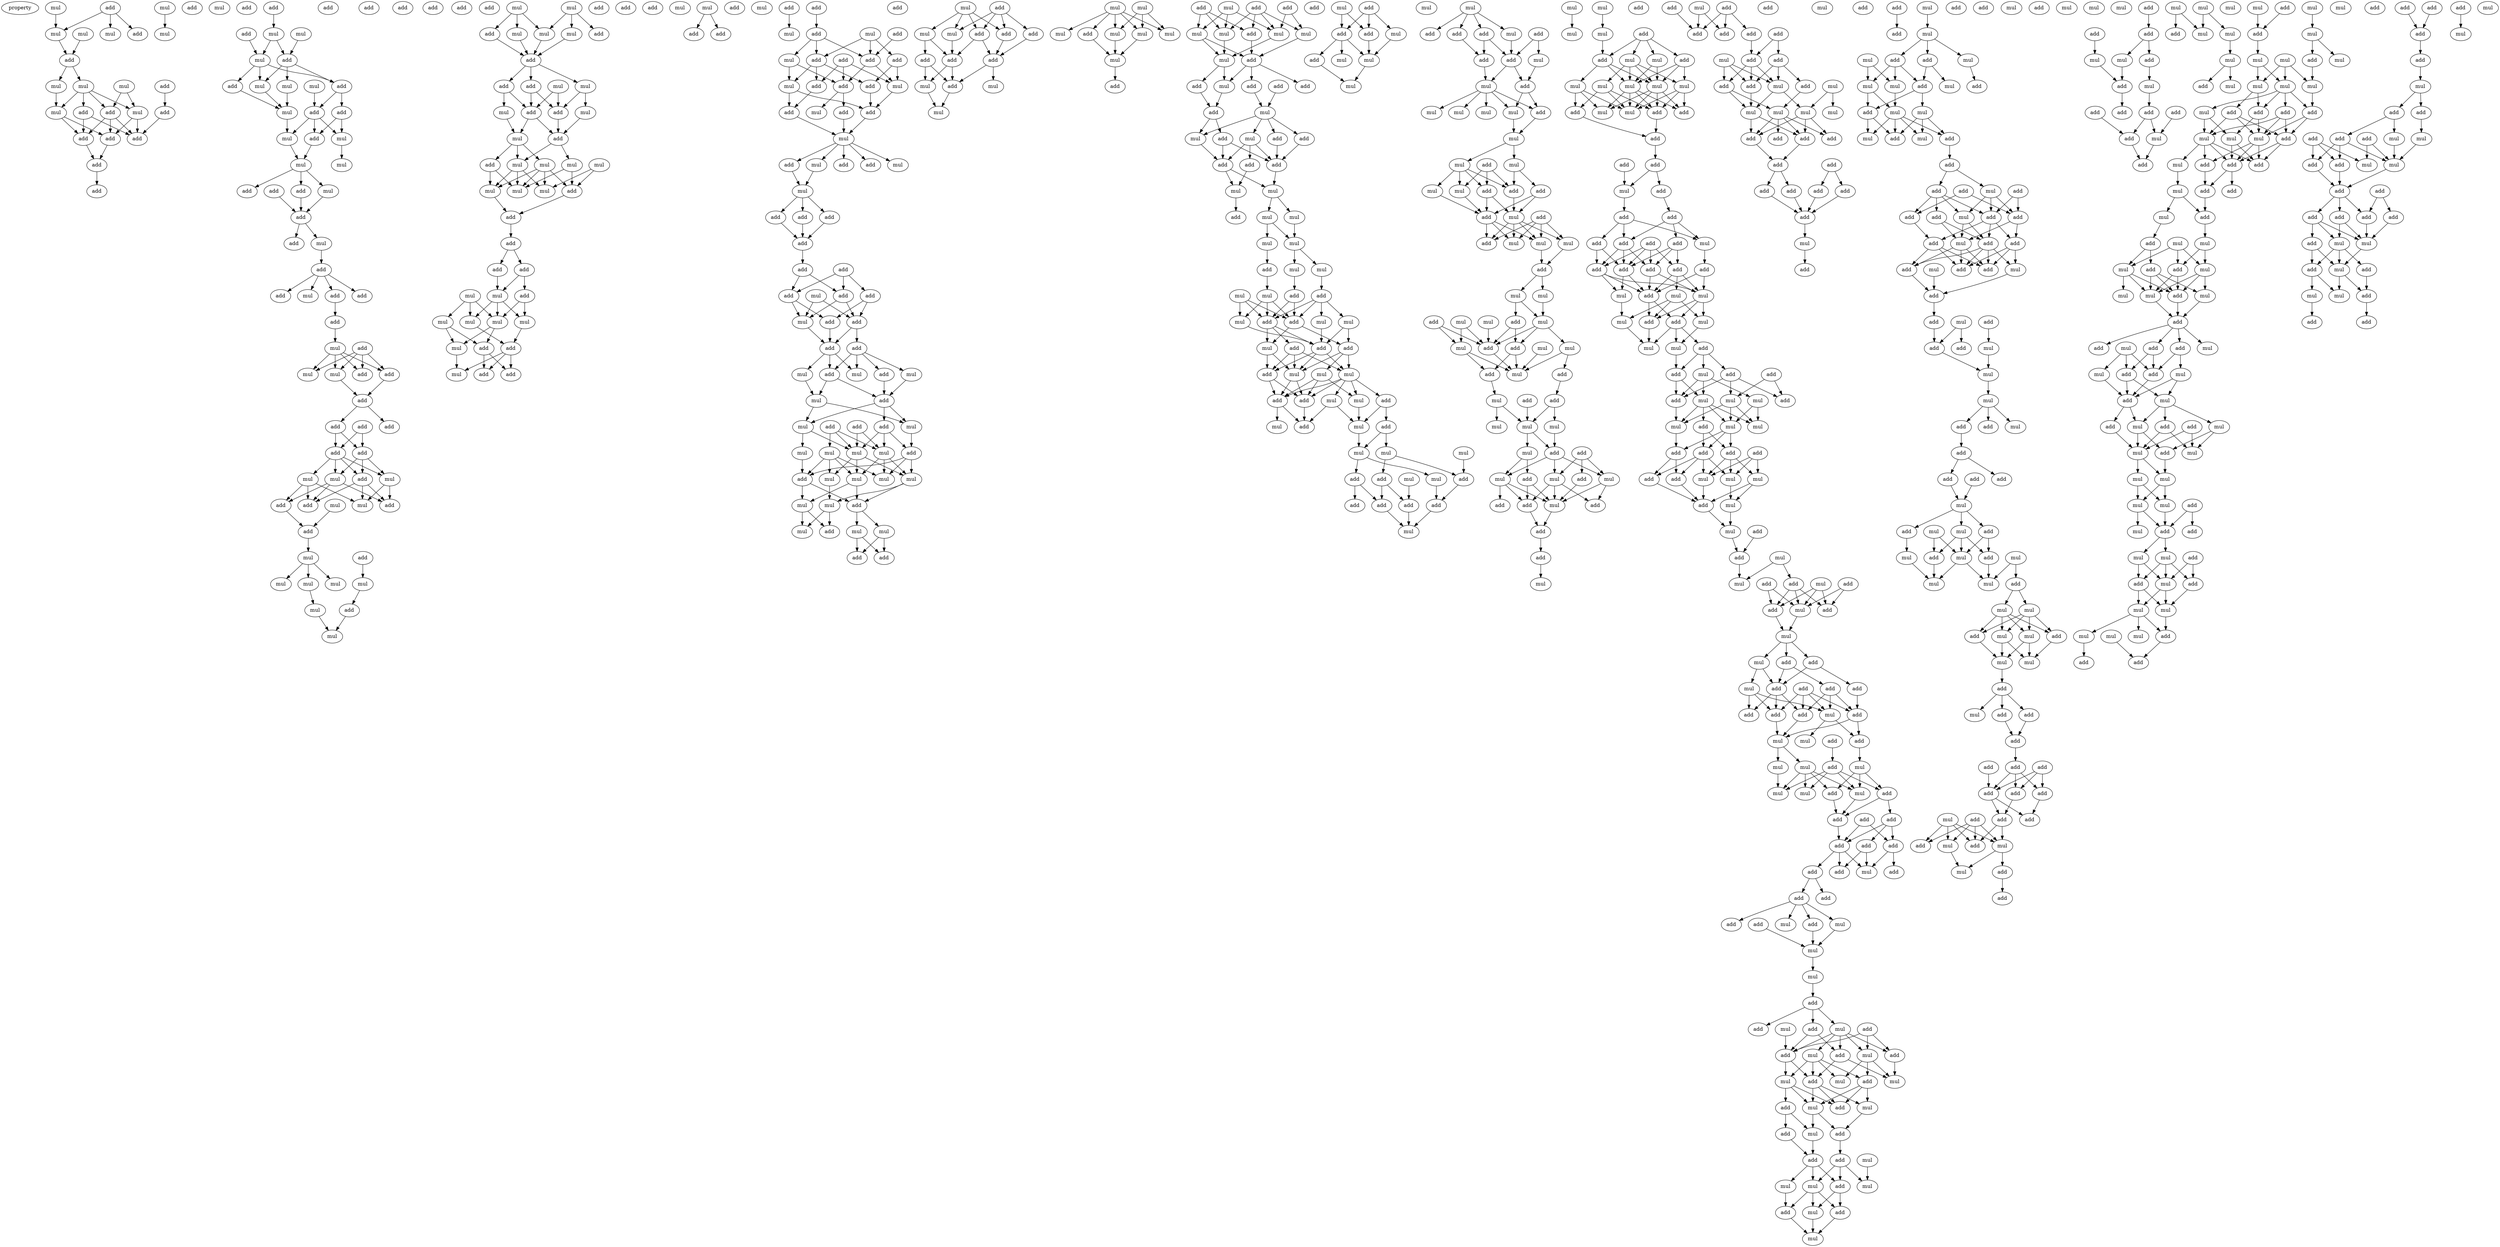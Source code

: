 digraph {
    node [fontcolor=black]
    property [mul=2,lf=1.1]
    0 [ label = mul ];
    1 [ label = add ];
    2 [ label = mul ];
    3 [ label = mul ];
    4 [ label = mul ];
    5 [ label = add ];
    6 [ label = add ];
    7 [ label = add ];
    8 [ label = mul ];
    9 [ label = mul ];
    10 [ label = mul ];
    11 [ label = add ];
    12 [ label = mul ];
    13 [ label = add ];
    14 [ label = add ];
    15 [ label = mul ];
    16 [ label = add ];
    17 [ label = add ];
    18 [ label = add ];
    19 [ label = add ];
    20 [ label = mul ];
    21 [ label = add ];
    22 [ label = add ];
    23 [ label = mul ];
    24 [ label = mul ];
    25 [ label = add ];
    26 [ label = add ];
    27 [ label = mul ];
    28 [ label = add ];
    29 [ label = mul ];
    30 [ label = mul ];
    31 [ label = add ];
    32 [ label = add ];
    33 [ label = mul ];
    34 [ label = mul ];
    35 [ label = add ];
    36 [ label = mul ];
    37 [ label = mul ];
    38 [ label = add ];
    39 [ label = add ];
    40 [ label = mul ];
    41 [ label = mul ];
    42 [ label = add ];
    43 [ label = mul ];
    44 [ label = mul ];
    45 [ label = add ];
    46 [ label = add ];
    47 [ label = add ];
    48 [ label = mul ];
    49 [ label = add ];
    50 [ label = add ];
    51 [ label = add ];
    52 [ label = add ];
    53 [ label = mul ];
    54 [ label = add ];
    55 [ label = add ];
    56 [ label = add ];
    57 [ label = mul ];
    58 [ label = add ];
    59 [ label = add ];
    60 [ label = add ];
    61 [ label = mul ];
    62 [ label = add ];
    63 [ label = add ];
    64 [ label = mul ];
    65 [ label = mul ];
    66 [ label = add ];
    67 [ label = add ];
    68 [ label = add ];
    69 [ label = add ];
    70 [ label = add ];
    71 [ label = add ];
    72 [ label = add ];
    73 [ label = add ];
    74 [ label = add ];
    75 [ label = add ];
    76 [ label = add ];
    77 [ label = mul ];
    78 [ label = mul ];
    79 [ label = mul ];
    80 [ label = add ];
    81 [ label = mul ];
    82 [ label = mul ];
    83 [ label = add ];
    84 [ label = add ];
    85 [ label = add ];
    86 [ label = mul ];
    87 [ label = add ];
    88 [ label = mul ];
    89 [ label = mul ];
    90 [ label = mul ];
    91 [ label = mul ];
    92 [ label = add ];
    93 [ label = mul ];
    94 [ label = mul ];
    95 [ label = mul ];
    96 [ label = mul ];
    97 [ label = add ];
    98 [ label = mul ];
    99 [ label = mul ];
    100 [ label = add ];
    101 [ label = mul ];
    102 [ label = add ];
    103 [ label = add ];
    104 [ label = mul ];
    105 [ label = mul ];
    106 [ label = add ];
    107 [ label = add ];
    108 [ label = mul ];
    109 [ label = mul ];
    110 [ label = add ];
    111 [ label = add ];
    112 [ label = mul ];
    113 [ label = mul ];
    114 [ label = mul ];
    115 [ label = mul ];
    116 [ label = mul ];
    117 [ label = add ];
    118 [ label = mul ];
    119 [ label = add ];
    120 [ label = mul ];
    121 [ label = mul ];
    122 [ label = add ];
    123 [ label = add ];
    124 [ label = add ];
    125 [ label = add ];
    126 [ label = add ];
    127 [ label = add ];
    128 [ label = add ];
    129 [ label = mul ];
    130 [ label = mul ];
    131 [ label = add ];
    132 [ label = mul ];
    133 [ label = add ];
    134 [ label = mul ];
    135 [ label = add ];
    136 [ label = mul ];
    137 [ label = mul ];
    138 [ label = mul ];
    139 [ label = mul ];
    140 [ label = add ];
    141 [ label = mul ];
    142 [ label = add ];
    143 [ label = add ];
    144 [ label = add ];
    145 [ label = add ];
    146 [ label = mul ];
    147 [ label = mul ];
    148 [ label = add ];
    149 [ label = add ];
    150 [ label = mul ];
    151 [ label = add ];
    152 [ label = add ];
    153 [ label = mul ];
    154 [ label = add ];
    155 [ label = add ];
    156 [ label = add ];
    157 [ label = add ];
    158 [ label = mul ];
    159 [ label = add ];
    160 [ label = mul ];
    161 [ label = add ];
    162 [ label = add ];
    163 [ label = mul ];
    164 [ label = mul ];
    165 [ label = add ];
    166 [ label = add ];
    167 [ label = add ];
    168 [ label = mul ];
    169 [ label = add ];
    170 [ label = mul ];
    171 [ label = add ];
    172 [ label = add ];
    173 [ label = mul ];
    174 [ label = mul ];
    175 [ label = add ];
    176 [ label = add ];
    177 [ label = add ];
    178 [ label = add ];
    179 [ label = add ];
    180 [ label = add ];
    181 [ label = add ];
    182 [ label = add ];
    183 [ label = mul ];
    184 [ label = add ];
    185 [ label = add ];
    186 [ label = add ];
    187 [ label = mul ];
    188 [ label = add ];
    189 [ label = add ];
    190 [ label = add ];
    191 [ label = mul ];
    192 [ label = mul ];
    193 [ label = mul ];
    194 [ label = add ];
    195 [ label = mul ];
    196 [ label = add ];
    197 [ label = add ];
    198 [ label = add ];
    199 [ label = add ];
    200 [ label = mul ];
    201 [ label = mul ];
    202 [ label = mul ];
    203 [ label = mul ];
    204 [ label = add ];
    205 [ label = mul ];
    206 [ label = mul ];
    207 [ label = mul ];
    208 [ label = mul ];
    209 [ label = mul ];
    210 [ label = add ];
    211 [ label = mul ];
    212 [ label = add ];
    213 [ label = mul ];
    214 [ label = mul ];
    215 [ label = mul ];
    216 [ label = add ];
    217 [ label = mul ];
    218 [ label = add ];
    219 [ label = mul ];
    220 [ label = add ];
    221 [ label = add ];
    222 [ label = mul ];
    223 [ label = add ];
    224 [ label = mul ];
    225 [ label = add ];
    226 [ label = mul ];
    227 [ label = add ];
    228 [ label = add ];
    229 [ label = add ];
    230 [ label = add ];
    231 [ label = add ];
    232 [ label = mul ];
    233 [ label = mul ];
    234 [ label = add ];
    235 [ label = mul ];
    236 [ label = mul ];
    237 [ label = mul ];
    238 [ label = mul ];
    239 [ label = mul ];
    240 [ label = mul ];
    241 [ label = add ];
    242 [ label = mul ];
    243 [ label = mul ];
    244 [ label = add ];
    245 [ label = add ];
    246 [ label = mul ];
    247 [ label = add ];
    248 [ label = add ];
    249 [ label = mul ];
    250 [ label = add ];
    251 [ label = mul ];
    252 [ label = mul ];
    253 [ label = mul ];
    254 [ label = add ];
    255 [ label = mul ];
    256 [ label = mul ];
    257 [ label = add ];
    258 [ label = add ];
    259 [ label = add ];
    260 [ label = add ];
    261 [ label = add ];
    262 [ label = mul ];
    263 [ label = add ];
    264 [ label = mul ];
    265 [ label = mul ];
    266 [ label = add ];
    267 [ label = add ];
    268 [ label = add ];
    269 [ label = add ];
    270 [ label = add ];
    271 [ label = mul ];
    272 [ label = mul ];
    273 [ label = mul ];
    274 [ label = add ];
    275 [ label = add ];
    276 [ label = mul ];
    277 [ label = mul ];
    278 [ label = mul ];
    279 [ label = mul ];
    280 [ label = mul ];
    281 [ label = add ];
    282 [ label = add ];
    283 [ label = mul ];
    284 [ label = add ];
    285 [ label = mul ];
    286 [ label = add ];
    287 [ label = mul ];
    288 [ label = mul ];
    289 [ label = add ];
    290 [ label = mul ];
    291 [ label = add ];
    292 [ label = add ];
    293 [ label = mul ];
    294 [ label = add ];
    295 [ label = mul ];
    296 [ label = mul ];
    297 [ label = add ];
    298 [ label = mul ];
    299 [ label = mul ];
    300 [ label = add ];
    301 [ label = add ];
    302 [ label = add ];
    303 [ label = mul ];
    304 [ label = add ];
    305 [ label = mul ];
    306 [ label = mul ];
    307 [ label = add ];
    308 [ label = mul ];
    309 [ label = mul ];
    310 [ label = mul ];
    311 [ label = add ];
    312 [ label = mul ];
    313 [ label = add ];
    314 [ label = mul ];
    315 [ label = add ];
    316 [ label = add ];
    317 [ label = add ];
    318 [ label = add ];
    319 [ label = add ];
    320 [ label = mul ];
    321 [ label = add ];
    322 [ label = mul ];
    323 [ label = mul ];
    324 [ label = add ];
    325 [ label = add ];
    326 [ label = add ];
    327 [ label = mul ];
    328 [ label = mul ];
    329 [ label = mul ];
    330 [ label = mul ];
    331 [ label = mul ];
    332 [ label = add ];
    333 [ label = mul ];
    334 [ label = add ];
    335 [ label = add ];
    336 [ label = add ];
    337 [ label = add ];
    338 [ label = add ];
    339 [ label = mul ];
    340 [ label = add ];
    341 [ label = mul ];
    342 [ label = mul ];
    343 [ label = add ];
    344 [ label = mul ];
    345 [ label = mul ];
    346 [ label = mul ];
    347 [ label = mul ];
    348 [ label = mul ];
    349 [ label = add ];
    350 [ label = mul ];
    351 [ label = add ];
    352 [ label = add ];
    353 [ label = mul ];
    354 [ label = add ];
    355 [ label = mul ];
    356 [ label = mul ];
    357 [ label = add ];
    358 [ label = add ];
    359 [ label = add ];
    360 [ label = mul ];
    361 [ label = mul ];
    362 [ label = mul ];
    363 [ label = mul ];
    364 [ label = add ];
    365 [ label = mul ];
    366 [ label = mul ];
    367 [ label = mul ];
    368 [ label = add ];
    369 [ label = mul ];
    370 [ label = add ];
    371 [ label = mul ];
    372 [ label = mul ];
    373 [ label = add ];
    374 [ label = mul ];
    375 [ label = add ];
    376 [ label = mul ];
    377 [ label = mul ];
    378 [ label = add ];
    379 [ label = add ];
    380 [ label = mul ];
    381 [ label = add ];
    382 [ label = add ];
    383 [ label = mul ];
    384 [ label = mul ];
    385 [ label = mul ];
    386 [ label = mul ];
    387 [ label = add ];
    388 [ label = mul ];
    389 [ label = add ];
    390 [ label = mul ];
    391 [ label = mul ];
    392 [ label = add ];
    393 [ label = add ];
    394 [ label = mul ];
    395 [ label = add ];
    396 [ label = add ];
    397 [ label = mul ];
    398 [ label = add ];
    399 [ label = add ];
    400 [ label = add ];
    401 [ label = mul ];
    402 [ label = mul ];
    403 [ label = mul ];
    404 [ label = add ];
    405 [ label = add ];
    406 [ label = add ];
    407 [ label = mul ];
    408 [ label = mul ];
    409 [ label = mul ];
    410 [ label = mul ];
    411 [ label = mul ];
    412 [ label = mul ];
    413 [ label = mul ];
    414 [ label = mul ];
    415 [ label = add ];
    416 [ label = mul ];
    417 [ label = add ];
    418 [ label = add ];
    419 [ label = add ];
    420 [ label = add ];
    421 [ label = add ];
    422 [ label = mul ];
    423 [ label = add ];
    424 [ label = add ];
    425 [ label = add ];
    426 [ label = add ];
    427 [ label = add ];
    428 [ label = mul ];
    429 [ label = add ];
    430 [ label = add ];
    431 [ label = add ];
    432 [ label = add ];
    433 [ label = add ];
    434 [ label = add ];
    435 [ label = add ];
    436 [ label = add ];
    437 [ label = mul ];
    438 [ label = mul ];
    439 [ label = mul ];
    440 [ label = add ];
    441 [ label = mul ];
    442 [ label = add ];
    443 [ label = mul ];
    444 [ label = add ];
    445 [ label = mul ];
    446 [ label = mul ];
    447 [ label = add ];
    448 [ label = add ];
    449 [ label = mul ];
    450 [ label = add ];
    451 [ label = mul ];
    452 [ label = add ];
    453 [ label = mul ];
    454 [ label = add ];
    455 [ label = mul ];
    456 [ label = add ];
    457 [ label = mul ];
    458 [ label = mul ];
    459 [ label = mul ];
    460 [ label = add ];
    461 [ label = add ];
    462 [ label = add ];
    463 [ label = add ];
    464 [ label = mul ];
    465 [ label = mul ];
    466 [ label = mul ];
    467 [ label = add ];
    468 [ label = add ];
    469 [ label = add ];
    470 [ label = mul ];
    471 [ label = mul ];
    472 [ label = add ];
    473 [ label = mul ];
    474 [ label = add ];
    475 [ label = add ];
    476 [ label = add ];
    477 [ label = mul ];
    478 [ label = mul ];
    479 [ label = add ];
    480 [ label = add ];
    481 [ label = mul ];
    482 [ label = add ];
    483 [ label = mul ];
    484 [ label = add ];
    485 [ label = mul ];
    486 [ label = add ];
    487 [ label = mul ];
    488 [ label = add ];
    489 [ label = add ];
    490 [ label = add ];
    491 [ label = add ];
    492 [ label = add ];
    493 [ label = mul ];
    494 [ label = add ];
    495 [ label = add ];
    496 [ label = add ];
    497 [ label = add ];
    498 [ label = add ];
    499 [ label = mul ];
    500 [ label = mul ];
    501 [ label = mul ];
    502 [ label = mul ];
    503 [ label = add ];
    504 [ label = mul ];
    505 [ label = mul ];
    506 [ label = mul ];
    507 [ label = mul ];
    508 [ label = add ];
    509 [ label = add ];
    510 [ label = add ];
    511 [ label = add ];
    512 [ label = add ];
    513 [ label = add ];
    514 [ label = add ];
    515 [ label = add ];
    516 [ label = add ];
    517 [ label = add ];
    518 [ label = add ];
    519 [ label = mul ];
    520 [ label = add ];
    521 [ label = add ];
    522 [ label = add ];
    523 [ label = mul ];
    524 [ label = add ];
    525 [ label = add ];
    526 [ label = add ];
    527 [ label = mul ];
    528 [ label = mul ];
    529 [ label = mul ];
    530 [ label = add ];
    531 [ label = add ];
    532 [ label = mul ];
    533 [ label = add ];
    534 [ label = add ];
    535 [ label = mul ];
    536 [ label = mul ];
    537 [ label = add ];
    538 [ label = add ];
    539 [ label = mul ];
    540 [ label = add ];
    541 [ label = mul ];
    542 [ label = mul ];
    543 [ label = mul ];
    544 [ label = add ];
    545 [ label = add ];
    546 [ label = add ];
    547 [ label = mul ];
    548 [ label = add ];
    549 [ label = mul ];
    550 [ label = add ];
    551 [ label = add ];
    552 [ label = mul ];
    553 [ label = add ];
    554 [ label = add ];
    555 [ label = mul ];
    556 [ label = mul ];
    557 [ label = mul ];
    558 [ label = mul ];
    559 [ label = add ];
    560 [ label = add ];
    561 [ label = mul ];
    562 [ label = add ];
    563 [ label = mul ];
    564 [ label = add ];
    565 [ label = add ];
    566 [ label = mul ];
    567 [ label = add ];
    568 [ label = add ];
    569 [ label = add ];
    570 [ label = add ];
    571 [ label = add ];
    572 [ label = mul ];
    573 [ label = add ];
    574 [ label = add ];
    575 [ label = mul ];
    576 [ label = add ];
    577 [ label = add ];
    578 [ label = mul ];
    579 [ label = mul ];
    580 [ label = mul ];
    581 [ label = mul ];
    582 [ label = mul ];
    583 [ label = add ];
    584 [ label = add ];
    585 [ label = add ];
    586 [ label = add ];
    587 [ label = add ];
    588 [ label = add ];
    589 [ label = add ];
    590 [ label = add ];
    591 [ label = add ];
    592 [ label = add ];
    593 [ label = add ];
    594 [ label = add ];
    595 [ label = mul ];
    596 [ label = add ];
    597 [ label = mul ];
    598 [ label = add ];
    599 [ label = add ];
    600 [ label = add ];
    601 [ label = mul ];
    602 [ label = mul ];
    603 [ label = mul ];
    604 [ label = mul ];
    605 [ label = add ];
    606 [ label = add ];
    607 [ label = mul ];
    608 [ label = mul ];
    609 [ label = add ];
    610 [ label = mul ];
    611 [ label = add ];
    612 [ label = add ];
    613 [ label = mul ];
    614 [ label = mul ];
    615 [ label = mul ];
    616 [ label = add ];
    617 [ label = add ];
    618 [ label = add ];
    619 [ label = mul ];
    620 [ label = add ];
    621 [ label = mul ];
    622 [ label = add ];
    623 [ label = add ];
    624 [ label = add ];
    625 [ label = add ];
    626 [ label = add ];
    627 [ label = add ];
    628 [ label = add ];
    629 [ label = add ];
    630 [ label = mul ];
    631 [ label = add ];
    632 [ label = mul ];
    633 [ label = add ];
    634 [ label = add ];
    635 [ label = add ];
    636 [ label = add ];
    637 [ label = mul ];
    638 [ label = mul ];
    639 [ label = add ];
    640 [ label = add ];
    641 [ label = add ];
    642 [ label = mul ];
    643 [ label = add ];
    644 [ label = mul ];
    645 [ label = add ];
    646 [ label = add ];
    647 [ label = mul ];
    648 [ label = mul ];
    649 [ label = mul ];
    650 [ label = add ];
    651 [ label = add ];
    652 [ label = add ];
    653 [ label = mul ];
    654 [ label = add ];
    655 [ label = add ];
    656 [ label = add ];
    657 [ label = mul ];
    658 [ label = add ];
    659 [ label = mul ];
    660 [ label = add ];
    661 [ label = add ];
    662 [ label = mul ];
    663 [ label = mul ];
    664 [ label = add ];
    665 [ label = mul ];
    666 [ label = mul ];
    667 [ label = add ];
    668 [ label = mul ];
    669 [ label = mul ];
    670 [ label = add ];
    671 [ label = mul ];
    672 [ label = mul ];
    673 [ label = mul ];
    674 [ label = mul ];
    675 [ label = add ];
    676 [ label = add ];
    677 [ label = mul ];
    678 [ label = mul ];
    679 [ label = mul ];
    680 [ label = add ];
    681 [ label = mul ];
    682 [ label = add ];
    683 [ label = mul ];
    684 [ label = add ];
    685 [ label = add ];
    686 [ label = add ];
    687 [ label = add ];
    688 [ label = add ];
    689 [ label = add ];
    690 [ label = add ];
    691 [ label = add ];
    692 [ label = add ];
    693 [ label = mul ];
    694 [ label = add ];
    695 [ label = add ];
    696 [ label = add ];
    697 [ label = mul ];
    698 [ label = mul ];
    699 [ label = add ];
    700 [ label = mul ];
    701 [ label = mul ];
    702 [ label = add ];
    703 [ label = add ];
    704 [ label = add ];
    705 [ label = add ];
    706 [ label = add ];
    707 [ label = add ];
    708 [ label = mul ];
    709 [ label = mul ];
    710 [ label = add ];
    711 [ label = mul ];
    712 [ label = add ];
    713 [ label = add ];
    714 [ label = add ];
    715 [ label = add ];
    716 [ label = add ];
    717 [ label = mul ];
    718 [ label = add ];
    719 [ label = mul ];
    720 [ label = mul ];
    721 [ label = mul ];
    722 [ label = mul ];
    723 [ label = mul ];
    724 [ label = add ];
    725 [ label = mul ];
    726 [ label = add ];
    727 [ label = add ];
    728 [ label = mul ];
    729 [ label = mul ];
    730 [ label = mul ];
    731 [ label = mul ];
    732 [ label = add ];
    733 [ label = mul ];
    734 [ label = add ];
    735 [ label = mul ];
    736 [ label = mul ];
    737 [ label = mul ];
    738 [ label = mul ];
    739 [ label = mul ];
    740 [ label = mul ];
    741 [ label = add ];
    742 [ label = mul ];
    743 [ label = add ];
    744 [ label = add ];
    745 [ label = add ];
    746 [ label = mul ];
    747 [ label = mul ];
    748 [ label = add ];
    749 [ label = mul ];
    750 [ label = mul ];
    751 [ label = add ];
    752 [ label = add ];
    753 [ label = add ];
    754 [ label = mul ];
    755 [ label = add ];
    756 [ label = add ];
    757 [ label = mul ];
    758 [ label = add ];
    759 [ label = mul ];
    760 [ label = mul ];
    761 [ label = add ];
    762 [ label = add ];
    763 [ label = mul ];
    764 [ label = add ];
    765 [ label = mul ];
    766 [ label = mul ];
    767 [ label = mul ];
    768 [ label = add ];
    769 [ label = mul ];
    770 [ label = add ];
    771 [ label = mul ];
    772 [ label = mul ];
    773 [ label = add ];
    774 [ label = add ];
    775 [ label = add ];
    776 [ label = add ];
    777 [ label = mul ];
    778 [ label = add ];
    779 [ label = mul ];
    780 [ label = add ];
    781 [ label = add ];
    782 [ label = mul ];
    783 [ label = mul ];
    784 [ label = add ];
    785 [ label = add ];
    786 [ label = add ];
    787 [ label = mul ];
    788 [ label = mul ];
    789 [ label = add ];
    790 [ label = mul ];
    791 [ label = mul ];
    792 [ label = mul ];
    793 [ label = mul ];
    794 [ label = add ];
    795 [ label = mul ];
    796 [ label = mul ];
    797 [ label = add ];
    798 [ label = add ];
    799 [ label = add ];
    800 [ label = mul ];
    801 [ label = mul ];
    802 [ label = add ];
    803 [ label = add ];
    804 [ label = mul ];
    805 [ label = mul ];
    806 [ label = mul ];
    807 [ label = mul ];
    808 [ label = mul ];
    809 [ label = add ];
    810 [ label = mul ];
    811 [ label = add ];
    812 [ label = add ];
    813 [ label = add ];
    814 [ label = add ];
    815 [ label = add ];
    816 [ label = add ];
    817 [ label = mul ];
    818 [ label = add ];
    819 [ label = add ];
    820 [ label = add ];
    821 [ label = mul ];
    822 [ label = mul ];
    823 [ label = add ];
    824 [ label = add ];
    825 [ label = add ];
    826 [ label = add ];
    827 [ label = mul ];
    828 [ label = mul ];
    829 [ label = add ];
    830 [ label = add ];
    831 [ label = add ];
    832 [ label = add ];
    833 [ label = add ];
    834 [ label = add ];
    835 [ label = mul ];
    836 [ label = mul ];
    837 [ label = add ];
    838 [ label = add ];
    839 [ label = add ];
    840 [ label = mul ];
    841 [ label = mul ];
    842 [ label = mul ];
    843 [ label = add ];
    844 [ label = add ];
    845 [ label = add ];
    846 [ label = add ];
    847 [ label = mul ];
    848 [ label = mul ];
    0 -> 2 [ name = 0 ];
    1 -> 2 [ name = 1 ];
    1 -> 3 [ name = 2 ];
    1 -> 5 [ name = 3 ];
    2 -> 6 [ name = 4 ];
    4 -> 6 [ name = 5 ];
    6 -> 8 [ name = 6 ];
    6 -> 9 [ name = 7 ];
    7 -> 11 [ name = 8 ];
    8 -> 15 [ name = 9 ];
    9 -> 12 [ name = 10 ];
    9 -> 13 [ name = 11 ];
    9 -> 14 [ name = 12 ];
    9 -> 15 [ name = 13 ];
    10 -> 12 [ name = 14 ];
    10 -> 13 [ name = 15 ];
    11 -> 17 [ name = 16 ];
    12 -> 17 [ name = 17 ];
    12 -> 18 [ name = 18 ];
    13 -> 16 [ name = 19 ];
    13 -> 17 [ name = 20 ];
    13 -> 18 [ name = 21 ];
    14 -> 16 [ name = 22 ];
    14 -> 17 [ name = 23 ];
    15 -> 16 [ name = 24 ];
    15 -> 18 [ name = 25 ];
    16 -> 19 [ name = 26 ];
    18 -> 19 [ name = 27 ];
    19 -> 21 [ name = 28 ];
    20 -> 23 [ name = 29 ];
    26 -> 29 [ name = 30 ];
    27 -> 31 [ name = 31 ];
    28 -> 30 [ name = 32 ];
    29 -> 30 [ name = 33 ];
    29 -> 31 [ name = 34 ];
    30 -> 32 [ name = 35 ];
    30 -> 33 [ name = 36 ];
    30 -> 35 [ name = 37 ];
    31 -> 33 [ name = 38 ];
    31 -> 34 [ name = 39 ];
    31 -> 35 [ name = 40 ];
    32 -> 37 [ name = 41 ];
    33 -> 37 [ name = 42 ];
    34 -> 37 [ name = 43 ];
    35 -> 38 [ name = 44 ];
    35 -> 39 [ name = 45 ];
    36 -> 38 [ name = 46 ];
    37 -> 41 [ name = 47 ];
    38 -> 40 [ name = 48 ];
    38 -> 41 [ name = 49 ];
    38 -> 42 [ name = 50 ];
    39 -> 40 [ name = 51 ];
    39 -> 42 [ name = 52 ];
    40 -> 43 [ name = 53 ];
    41 -> 44 [ name = 54 ];
    42 -> 44 [ name = 55 ];
    44 -> 45 [ name = 56 ];
    44 -> 47 [ name = 57 ];
    44 -> 48 [ name = 58 ];
    46 -> 50 [ name = 59 ];
    47 -> 50 [ name = 60 ];
    48 -> 50 [ name = 61 ];
    50 -> 51 [ name = 62 ];
    50 -> 53 [ name = 63 ];
    53 -> 54 [ name = 64 ];
    54 -> 56 [ name = 65 ];
    54 -> 57 [ name = 66 ];
    54 -> 58 [ name = 67 ];
    54 -> 59 [ name = 68 ];
    58 -> 60 [ name = 69 ];
    60 -> 61 [ name = 70 ];
    61 -> 64 [ name = 71 ];
    61 -> 65 [ name = 72 ];
    61 -> 66 [ name = 73 ];
    61 -> 67 [ name = 74 ];
    63 -> 64 [ name = 75 ];
    63 -> 65 [ name = 76 ];
    63 -> 66 [ name = 77 ];
    63 -> 67 [ name = 78 ];
    65 -> 68 [ name = 79 ];
    67 -> 68 [ name = 80 ];
    68 -> 69 [ name = 81 ];
    68 -> 71 [ name = 82 ];
    69 -> 74 [ name = 83 ];
    69 -> 75 [ name = 84 ];
    70 -> 74 [ name = 85 ];
    70 -> 75 [ name = 86 ];
    74 -> 76 [ name = 87 ];
    74 -> 77 [ name = 88 ];
    74 -> 78 [ name = 89 ];
    74 -> 79 [ name = 90 ];
    75 -> 76 [ name = 91 ];
    75 -> 78 [ name = 92 ];
    75 -> 79 [ name = 93 ];
    76 -> 82 [ name = 94 ];
    76 -> 83 [ name = 95 ];
    76 -> 84 [ name = 96 ];
    77 -> 80 [ name = 97 ];
    77 -> 82 [ name = 98 ];
    77 -> 83 [ name = 99 ];
    78 -> 80 [ name = 100 ];
    78 -> 83 [ name = 101 ];
    78 -> 84 [ name = 102 ];
    79 -> 82 [ name = 103 ];
    79 -> 84 [ name = 104 ];
    80 -> 85 [ name = 105 ];
    81 -> 85 [ name = 106 ];
    85 -> 86 [ name = 107 ];
    86 -> 88 [ name = 108 ];
    86 -> 90 [ name = 109 ];
    86 -> 91 [ name = 110 ];
    87 -> 89 [ name = 111 ];
    89 -> 92 [ name = 112 ];
    90 -> 93 [ name = 113 ];
    92 -> 94 [ name = 114 ];
    93 -> 94 [ name = 115 ];
    95 -> 98 [ name = 116 ];
    95 -> 99 [ name = 117 ];
    95 -> 100 [ name = 118 ];
    96 -> 97 [ name = 119 ];
    96 -> 99 [ name = 120 ];
    96 -> 101 [ name = 121 ];
    97 -> 102 [ name = 122 ];
    98 -> 102 [ name = 123 ];
    99 -> 102 [ name = 124 ];
    101 -> 102 [ name = 125 ];
    102 -> 103 [ name = 126 ];
    102 -> 104 [ name = 127 ];
    102 -> 106 [ name = 128 ];
    103 -> 107 [ name = 129 ];
    103 -> 110 [ name = 130 ];
    104 -> 109 [ name = 131 ];
    104 -> 110 [ name = 132 ];
    105 -> 107 [ name = 133 ];
    105 -> 110 [ name = 134 ];
    106 -> 107 [ name = 135 ];
    106 -> 108 [ name = 136 ];
    107 -> 111 [ name = 137 ];
    107 -> 112 [ name = 138 ];
    108 -> 112 [ name = 139 ];
    109 -> 111 [ name = 140 ];
    110 -> 111 [ name = 141 ];
    111 -> 114 [ name = 142 ];
    111 -> 116 [ name = 143 ];
    112 -> 115 [ name = 144 ];
    112 -> 116 [ name = 145 ];
    112 -> 117 [ name = 146 ];
    113 -> 119 [ name = 147 ];
    113 -> 121 [ name = 148 ];
    114 -> 118 [ name = 149 ];
    114 -> 119 [ name = 150 ];
    115 -> 118 [ name = 151 ];
    115 -> 119 [ name = 152 ];
    115 -> 120 [ name = 153 ];
    115 -> 121 [ name = 154 ];
    116 -> 118 [ name = 155 ];
    116 -> 120 [ name = 156 ];
    116 -> 121 [ name = 157 ];
    117 -> 118 [ name = 158 ];
    117 -> 120 [ name = 159 ];
    119 -> 123 [ name = 160 ];
    120 -> 123 [ name = 161 ];
    123 -> 126 [ name = 162 ];
    126 -> 127 [ name = 163 ];
    126 -> 128 [ name = 164 ];
    127 -> 132 [ name = 165 ];
    127 -> 133 [ name = 166 ];
    128 -> 132 [ name = 167 ];
    130 -> 131 [ name = 168 ];
    130 -> 135 [ name = 169 ];
    132 -> 136 [ name = 170 ];
    132 -> 137 [ name = 171 ];
    132 -> 138 [ name = 172 ];
    133 -> 136 [ name = 173 ];
    133 -> 138 [ name = 174 ];
    134 -> 137 [ name = 175 ];
    134 -> 138 [ name = 176 ];
    134 -> 139 [ name = 177 ];
    136 -> 142 [ name = 178 ];
    137 -> 142 [ name = 179 ];
    138 -> 140 [ name = 180 ];
    138 -> 141 [ name = 181 ];
    139 -> 140 [ name = 182 ];
    139 -> 141 [ name = 183 ];
    140 -> 143 [ name = 184 ];
    140 -> 144 [ name = 185 ];
    141 -> 147 [ name = 186 ];
    142 -> 143 [ name = 187 ];
    142 -> 144 [ name = 188 ];
    142 -> 147 [ name = 189 ];
    148 -> 150 [ name = 190 ];
    149 -> 152 [ name = 191 ];
    151 -> 156 [ name = 192 ];
    152 -> 155 [ name = 193 ];
    152 -> 156 [ name = 194 ];
    152 -> 158 [ name = 195 ];
    153 -> 154 [ name = 196 ];
    153 -> 155 [ name = 197 ];
    153 -> 156 [ name = 198 ];
    154 -> 159 [ name = 199 ];
    154 -> 163 [ name = 200 ];
    155 -> 159 [ name = 201 ];
    155 -> 160 [ name = 202 ];
    155 -> 161 [ name = 203 ];
    156 -> 162 [ name = 204 ];
    156 -> 163 [ name = 205 ];
    157 -> 161 [ name = 206 ];
    157 -> 162 [ name = 207 ];
    157 -> 163 [ name = 208 ];
    158 -> 160 [ name = 209 ];
    158 -> 162 [ name = 210 ];
    159 -> 165 [ name = 211 ];
    160 -> 165 [ name = 212 ];
    160 -> 166 [ name = 213 ];
    161 -> 166 [ name = 214 ];
    162 -> 164 [ name = 215 ];
    162 -> 167 [ name = 216 ];
    163 -> 165 [ name = 217 ];
    165 -> 168 [ name = 218 ];
    166 -> 168 [ name = 219 ];
    167 -> 168 [ name = 220 ];
    168 -> 169 [ name = 221 ];
    168 -> 170 [ name = 222 ];
    168 -> 171 [ name = 223 ];
    168 -> 172 [ name = 224 ];
    168 -> 173 [ name = 225 ];
    169 -> 174 [ name = 226 ];
    170 -> 174 [ name = 227 ];
    174 -> 175 [ name = 228 ];
    174 -> 176 [ name = 229 ];
    174 -> 177 [ name = 230 ];
    175 -> 178 [ name = 231 ];
    176 -> 178 [ name = 232 ];
    177 -> 178 [ name = 233 ];
    178 -> 179 [ name = 234 ];
    179 -> 181 [ name = 235 ];
    179 -> 182 [ name = 236 ];
    180 -> 181 [ name = 237 ];
    180 -> 182 [ name = 238 ];
    180 -> 184 [ name = 239 ];
    181 -> 185 [ name = 240 ];
    181 -> 187 [ name = 241 ];
    182 -> 186 [ name = 242 ];
    182 -> 187 [ name = 243 ];
    183 -> 186 [ name = 244 ];
    183 -> 187 [ name = 245 ];
    184 -> 185 [ name = 246 ];
    184 -> 186 [ name = 247 ];
    185 -> 189 [ name = 248 ];
    186 -> 188 [ name = 249 ];
    186 -> 189 [ name = 250 ];
    187 -> 189 [ name = 251 ];
    188 -> 190 [ name = 252 ];
    188 -> 191 [ name = 253 ];
    188 -> 193 [ name = 254 ];
    188 -> 194 [ name = 255 ];
    189 -> 190 [ name = 256 ];
    189 -> 192 [ name = 257 ];
    189 -> 193 [ name = 258 ];
    190 -> 195 [ name = 259 ];
    190 -> 196 [ name = 260 ];
    191 -> 196 [ name = 261 ];
    192 -> 195 [ name = 262 ];
    194 -> 196 [ name = 263 ];
    195 -> 200 [ name = 264 ];
    195 -> 201 [ name = 265 ];
    196 -> 198 [ name = 266 ];
    196 -> 200 [ name = 267 ];
    196 -> 201 [ name = 268 ];
    197 -> 203 [ name = 269 ];
    197 -> 206 [ name = 270 ];
    198 -> 203 [ name = 271 ];
    198 -> 204 [ name = 272 ];
    198 -> 206 [ name = 273 ];
    199 -> 202 [ name = 274 ];
    199 -> 203 [ name = 275 ];
    199 -> 206 [ name = 276 ];
    200 -> 204 [ name = 277 ];
    201 -> 205 [ name = 278 ];
    201 -> 206 [ name = 279 ];
    202 -> 207 [ name = 280 ];
    202 -> 208 [ name = 281 ];
    202 -> 210 [ name = 282 ];
    202 -> 211 [ name = 283 ];
    203 -> 207 [ name = 284 ];
    203 -> 209 [ name = 285 ];
    203 -> 211 [ name = 286 ];
    204 -> 209 [ name = 287 ];
    204 -> 210 [ name = 288 ];
    204 -> 211 [ name = 289 ];
    205 -> 210 [ name = 290 ];
    206 -> 207 [ name = 291 ];
    206 -> 208 [ name = 292 ];
    206 -> 209 [ name = 293 ];
    207 -> 212 [ name = 294 ];
    207 -> 213 [ name = 295 ];
    208 -> 214 [ name = 296 ];
    209 -> 212 [ name = 297 ];
    209 -> 214 [ name = 298 ];
    210 -> 212 [ name = 299 ];
    210 -> 213 [ name = 300 ];
    212 -> 215 [ name = 301 ];
    212 -> 217 [ name = 302 ];
    213 -> 218 [ name = 303 ];
    213 -> 219 [ name = 304 ];
    214 -> 218 [ name = 305 ];
    214 -> 219 [ name = 306 ];
    215 -> 220 [ name = 307 ];
    215 -> 221 [ name = 308 ];
    217 -> 220 [ name = 309 ];
    217 -> 221 [ name = 310 ];
    222 -> 224 [ name = 311 ];
    222 -> 225 [ name = 312 ];
    222 -> 226 [ name = 313 ];
    222 -> 227 [ name = 314 ];
    223 -> 224 [ name = 315 ];
    223 -> 225 [ name = 316 ];
    223 -> 227 [ name = 317 ];
    223 -> 228 [ name = 318 ];
    224 -> 231 [ name = 319 ];
    225 -> 229 [ name = 320 ];
    226 -> 230 [ name = 321 ];
    226 -> 231 [ name = 322 ];
    227 -> 229 [ name = 323 ];
    227 -> 231 [ name = 324 ];
    228 -> 229 [ name = 325 ];
    229 -> 233 [ name = 326 ];
    229 -> 234 [ name = 327 ];
    230 -> 232 [ name = 328 ];
    230 -> 234 [ name = 329 ];
    231 -> 232 [ name = 330 ];
    231 -> 234 [ name = 331 ];
    232 -> 235 [ name = 332 ];
    234 -> 235 [ name = 333 ];
    236 -> 238 [ name = 334 ];
    236 -> 239 [ name = 335 ];
    236 -> 240 [ name = 336 ];
    236 -> 241 [ name = 337 ];
    236 -> 242 [ name = 338 ];
    237 -> 239 [ name = 339 ];
    237 -> 240 [ name = 340 ];
    237 -> 242 [ name = 341 ];
    240 -> 243 [ name = 342 ];
    241 -> 243 [ name = 343 ];
    242 -> 243 [ name = 344 ];
    243 -> 244 [ name = 345 ];
    245 -> 249 [ name = 346 ];
    245 -> 250 [ name = 347 ];
    245 -> 251 [ name = 348 ];
    245 -> 253 [ name = 349 ];
    246 -> 249 [ name = 350 ];
    246 -> 251 [ name = 351 ];
    246 -> 252 [ name = 352 ];
    247 -> 249 [ name = 353 ];
    247 -> 253 [ name = 354 ];
    248 -> 250 [ name = 355 ];
    248 -> 251 [ name = 356 ];
    248 -> 252 [ name = 357 ];
    249 -> 255 [ name = 358 ];
    250 -> 254 [ name = 359 ];
    251 -> 255 [ name = 360 ];
    252 -> 254 [ name = 361 ];
    252 -> 255 [ name = 362 ];
    253 -> 254 [ name = 363 ];
    254 -> 256 [ name = 364 ];
    254 -> 257 [ name = 365 ];
    254 -> 260 [ name = 366 ];
    255 -> 256 [ name = 367 ];
    255 -> 258 [ name = 368 ];
    256 -> 261 [ name = 369 ];
    257 -> 262 [ name = 370 ];
    258 -> 261 [ name = 371 ];
    259 -> 262 [ name = 372 ];
    261 -> 263 [ name = 373 ];
    261 -> 265 [ name = 374 ];
    262 -> 264 [ name = 375 ];
    262 -> 265 [ name = 376 ];
    262 -> 266 [ name = 377 ];
    262 -> 267 [ name = 378 ];
    263 -> 268 [ name = 379 ];
    263 -> 269 [ name = 380 ];
    264 -> 268 [ name = 381 ];
    264 -> 269 [ name = 382 ];
    264 -> 270 [ name = 383 ];
    265 -> 269 [ name = 384 ];
    266 -> 268 [ name = 385 ];
    267 -> 268 [ name = 386 ];
    268 -> 272 [ name = 387 ];
    269 -> 271 [ name = 388 ];
    269 -> 272 [ name = 389 ];
    270 -> 271 [ name = 390 ];
    271 -> 275 [ name = 391 ];
    272 -> 273 [ name = 392 ];
    272 -> 276 [ name = 393 ];
    273 -> 277 [ name = 394 ];
    273 -> 278 [ name = 395 ];
    276 -> 278 [ name = 396 ];
    277 -> 281 [ name = 397 ];
    278 -> 279 [ name = 398 ];
    278 -> 280 [ name = 399 ];
    279 -> 282 [ name = 400 ];
    280 -> 284 [ name = 401 ];
    281 -> 285 [ name = 402 ];
    282 -> 286 [ name = 403 ];
    282 -> 289 [ name = 404 ];
    283 -> 286 [ name = 405 ];
    283 -> 289 [ name = 406 ];
    283 -> 290 [ name = 407 ];
    284 -> 286 [ name = 408 ];
    284 -> 287 [ name = 409 ];
    284 -> 288 [ name = 410 ];
    284 -> 289 [ name = 411 ];
    285 -> 286 [ name = 412 ];
    285 -> 289 [ name = 413 ];
    285 -> 290 [ name = 414 ];
    286 -> 292 [ name = 415 ];
    286 -> 293 [ name = 416 ];
    287 -> 291 [ name = 417 ];
    287 -> 292 [ name = 418 ];
    288 -> 291 [ name = 419 ];
    289 -> 291 [ name = 420 ];
    289 -> 293 [ name = 421 ];
    289 -> 294 [ name = 422 ];
    290 -> 291 [ name = 423 ];
    291 -> 295 [ name = 424 ];
    291 -> 297 [ name = 425 ];
    291 -> 298 [ name = 426 ];
    292 -> 295 [ name = 427 ];
    292 -> 296 [ name = 428 ];
    292 -> 298 [ name = 429 ];
    293 -> 297 [ name = 430 ];
    293 -> 298 [ name = 431 ];
    294 -> 295 [ name = 432 ];
    294 -> 297 [ name = 433 ];
    294 -> 298 [ name = 434 ];
    295 -> 299 [ name = 435 ];
    295 -> 300 [ name = 436 ];
    295 -> 301 [ name = 437 ];
    295 -> 302 [ name = 438 ];
    295 -> 303 [ name = 439 ];
    296 -> 299 [ name = 440 ];
    296 -> 300 [ name = 441 ];
    296 -> 301 [ name = 442 ];
    297 -> 300 [ name = 443 ];
    297 -> 301 [ name = 444 ];
    298 -> 300 [ name = 445 ];
    298 -> 301 [ name = 446 ];
    299 -> 305 [ name = 447 ];
    300 -> 304 [ name = 448 ];
    301 -> 304 [ name = 449 ];
    301 -> 306 [ name = 450 ];
    302 -> 305 [ name = 451 ];
    302 -> 307 [ name = 452 ];
    303 -> 304 [ name = 453 ];
    303 -> 305 [ name = 454 ];
    305 -> 308 [ name = 455 ];
    307 -> 308 [ name = 456 ];
    307 -> 309 [ name = 457 ];
    308 -> 312 [ name = 458 ];
    308 -> 313 [ name = 459 ];
    309 -> 311 [ name = 460 ];
    309 -> 315 [ name = 461 ];
    310 -> 311 [ name = 462 ];
    311 -> 318 [ name = 463 ];
    312 -> 318 [ name = 464 ];
    313 -> 316 [ name = 465 ];
    313 -> 317 [ name = 466 ];
    314 -> 319 [ name = 467 ];
    315 -> 316 [ name = 468 ];
    315 -> 319 [ name = 469 ];
    316 -> 320 [ name = 470 ];
    318 -> 320 [ name = 471 ];
    319 -> 320 [ name = 472 ];
    321 -> 323 [ name = 473 ];
    321 -> 324 [ name = 474 ];
    321 -> 325 [ name = 475 ];
    322 -> 324 [ name = 476 ];
    322 -> 325 [ name = 477 ];
    323 -> 328 [ name = 478 ];
    324 -> 326 [ name = 479 ];
    324 -> 327 [ name = 480 ];
    324 -> 328 [ name = 481 ];
    325 -> 328 [ name = 482 ];
    326 -> 329 [ name = 483 ];
    328 -> 329 [ name = 484 ];
    331 -> 332 [ name = 485 ];
    331 -> 333 [ name = 486 ];
    331 -> 335 [ name = 487 ];
    331 -> 336 [ name = 488 ];
    332 -> 337 [ name = 489 ];
    332 -> 338 [ name = 490 ];
    333 -> 338 [ name = 491 ];
    334 -> 338 [ name = 492 ];
    334 -> 339 [ name = 493 ];
    335 -> 337 [ name = 494 ];
    337 -> 341 [ name = 495 ];
    338 -> 340 [ name = 496 ];
    338 -> 341 [ name = 497 ];
    339 -> 340 [ name = 498 ];
    340 -> 343 [ name = 499 ];
    340 -> 345 [ name = 500 ];
    341 -> 342 [ name = 501 ];
    341 -> 343 [ name = 502 ];
    341 -> 344 [ name = 503 ];
    341 -> 345 [ name = 504 ];
    341 -> 346 [ name = 505 ];
    343 -> 347 [ name = 506 ];
    345 -> 347 [ name = 507 ];
    347 -> 348 [ name = 508 ];
    347 -> 350 [ name = 509 ];
    348 -> 351 [ name = 510 ];
    348 -> 354 [ name = 511 ];
    349 -> 352 [ name = 512 ];
    349 -> 354 [ name = 513 ];
    349 -> 355 [ name = 514 ];
    350 -> 352 [ name = 515 ];
    350 -> 353 [ name = 516 ];
    350 -> 354 [ name = 517 ];
    350 -> 355 [ name = 518 ];
    351 -> 356 [ name = 519 ];
    351 -> 357 [ name = 520 ];
    352 -> 356 [ name = 521 ];
    352 -> 357 [ name = 522 ];
    353 -> 357 [ name = 523 ];
    354 -> 356 [ name = 524 ];
    355 -> 357 [ name = 525 ];
    356 -> 359 [ name = 526 ];
    356 -> 361 [ name = 527 ];
    356 -> 362 [ name = 528 ];
    356 -> 363 [ name = 529 ];
    357 -> 359 [ name = 530 ];
    357 -> 361 [ name = 531 ];
    357 -> 362 [ name = 532 ];
    358 -> 359 [ name = 533 ];
    358 -> 361 [ name = 534 ];
    358 -> 362 [ name = 535 ];
    358 -> 363 [ name = 536 ];
    360 -> 365 [ name = 537 ];
    361 -> 364 [ name = 538 ];
    363 -> 364 [ name = 539 ];
    364 -> 366 [ name = 540 ];
    364 -> 367 [ name = 541 ];
    366 -> 371 [ name = 542 ];
    367 -> 370 [ name = 543 ];
    367 -> 371 [ name = 544 ];
    368 -> 373 [ name = 545 ];
    368 -> 376 [ name = 546 ];
    369 -> 373 [ name = 547 ];
    369 -> 376 [ name = 548 ];
    370 -> 373 [ name = 549 ];
    370 -> 375 [ name = 550 ];
    371 -> 373 [ name = 551 ];
    371 -> 375 [ name = 552 ];
    371 -> 377 [ name = 553 ];
    372 -> 373 [ name = 554 ];
    373 -> 380 [ name = 555 ];
    374 -> 380 [ name = 556 ];
    375 -> 378 [ name = 557 ];
    375 -> 380 [ name = 558 ];
    376 -> 378 [ name = 559 ];
    376 -> 380 [ name = 560 ];
    377 -> 379 [ name = 561 ];
    377 -> 380 [ name = 562 ];
    378 -> 383 [ name = 563 ];
    379 -> 381 [ name = 564 ];
    381 -> 384 [ name = 565 ];
    381 -> 385 [ name = 566 ];
    382 -> 384 [ name = 567 ];
    383 -> 384 [ name = 568 ];
    383 -> 386 [ name = 569 ];
    384 -> 388 [ name = 570 ];
    384 -> 389 [ name = 571 ];
    385 -> 389 [ name = 572 ];
    387 -> 390 [ name = 573 ];
    387 -> 393 [ name = 574 ];
    387 -> 394 [ name = 575 ];
    388 -> 391 [ name = 576 ];
    388 -> 392 [ name = 577 ];
    389 -> 390 [ name = 578 ];
    389 -> 391 [ name = 579 ];
    389 -> 394 [ name = 580 ];
    390 -> 396 [ name = 581 ];
    390 -> 397 [ name = 582 ];
    391 -> 395 [ name = 583 ];
    391 -> 397 [ name = 584 ];
    391 -> 398 [ name = 585 ];
    392 -> 395 [ name = 586 ];
    392 -> 397 [ name = 587 ];
    393 -> 397 [ name = 588 ];
    394 -> 395 [ name = 589 ];
    394 -> 396 [ name = 590 ];
    394 -> 397 [ name = 591 ];
    395 -> 399 [ name = 592 ];
    397 -> 399 [ name = 593 ];
    399 -> 400 [ name = 594 ];
    400 -> 401 [ name = 595 ];
    402 -> 403 [ name = 596 ];
    403 -> 406 [ name = 597 ];
    404 -> 405 [ name = 598 ];
    404 -> 406 [ name = 599 ];
    404 -> 407 [ name = 600 ];
    404 -> 408 [ name = 601 ];
    405 -> 409 [ name = 602 ];
    405 -> 410 [ name = 603 ];
    405 -> 412 [ name = 604 ];
    406 -> 409 [ name = 605 ];
    406 -> 411 [ name = 606 ];
    406 -> 412 [ name = 607 ];
    407 -> 409 [ name = 608 ];
    407 -> 412 [ name = 609 ];
    408 -> 409 [ name = 610 ];
    408 -> 410 [ name = 611 ];
    408 -> 412 [ name = 612 ];
    408 -> 413 [ name = 613 ];
    409 -> 414 [ name = 614 ];
    409 -> 415 [ name = 615 ];
    409 -> 416 [ name = 616 ];
    409 -> 417 [ name = 617 ];
    410 -> 415 [ name = 618 ];
    410 -> 416 [ name = 619 ];
    410 -> 417 [ name = 620 ];
    411 -> 414 [ name = 621 ];
    411 -> 416 [ name = 622 ];
    411 -> 418 [ name = 623 ];
    412 -> 414 [ name = 624 ];
    412 -> 415 [ name = 625 ];
    412 -> 416 [ name = 626 ];
    412 -> 417 [ name = 627 ];
    413 -> 416 [ name = 628 ];
    413 -> 417 [ name = 629 ];
    413 -> 418 [ name = 630 ];
    417 -> 419 [ name = 631 ];
    418 -> 419 [ name = 632 ];
    419 -> 421 [ name = 633 ];
    420 -> 422 [ name = 634 ];
    421 -> 422 [ name = 635 ];
    421 -> 423 [ name = 636 ];
    422 -> 425 [ name = 637 ];
    423 -> 424 [ name = 638 ];
    424 -> 428 [ name = 639 ];
    424 -> 429 [ name = 640 ];
    424 -> 430 [ name = 641 ];
    425 -> 427 [ name = 642 ];
    425 -> 428 [ name = 643 ];
    425 -> 429 [ name = 644 ];
    426 -> 431 [ name = 645 ];
    426 -> 432 [ name = 646 ];
    426 -> 433 [ name = 647 ];
    426 -> 435 [ name = 648 ];
    427 -> 433 [ name = 649 ];
    427 -> 435 [ name = 650 ];
    428 -> 434 [ name = 651 ];
    429 -> 432 [ name = 652 ];
    429 -> 433 [ name = 653 ];
    429 -> 435 [ name = 654 ];
    430 -> 431 [ name = 655 ];
    430 -> 432 [ name = 656 ];
    430 -> 433 [ name = 657 ];
    431 -> 436 [ name = 658 ];
    431 -> 437 [ name = 659 ];
    431 -> 438 [ name = 660 ];
    432 -> 436 [ name = 661 ];
    432 -> 438 [ name = 662 ];
    433 -> 436 [ name = 663 ];
    433 -> 439 [ name = 664 ];
    434 -> 436 [ name = 665 ];
    434 -> 438 [ name = 666 ];
    435 -> 436 [ name = 667 ];
    435 -> 438 [ name = 668 ];
    435 -> 439 [ name = 669 ];
    436 -> 440 [ name = 670 ];
    436 -> 442 [ name = 671 ];
    437 -> 441 [ name = 672 ];
    437 -> 442 [ name = 673 ];
    437 -> 443 [ name = 674 ];
    438 -> 440 [ name = 675 ];
    438 -> 441 [ name = 676 ];
    438 -> 442 [ name = 677 ];
    439 -> 443 [ name = 678 ];
    440 -> 444 [ name = 679 ];
    440 -> 445 [ name = 680 ];
    440 -> 446 [ name = 681 ];
    441 -> 445 [ name = 682 ];
    442 -> 446 [ name = 683 ];
    443 -> 446 [ name = 684 ];
    444 -> 448 [ name = 685 ];
    444 -> 449 [ name = 686 ];
    444 -> 450 [ name = 687 ];
    445 -> 448 [ name = 688 ];
    447 -> 454 [ name = 689 ];
    447 -> 455 [ name = 690 ];
    448 -> 451 [ name = 691 ];
    448 -> 452 [ name = 692 ];
    449 -> 451 [ name = 693 ];
    449 -> 452 [ name = 694 ];
    449 -> 453 [ name = 695 ];
    450 -> 452 [ name = 696 ];
    450 -> 454 [ name = 697 ];
    450 -> 455 [ name = 698 ];
    451 -> 456 [ name = 699 ];
    451 -> 457 [ name = 700 ];
    451 -> 458 [ name = 701 ];
    451 -> 459 [ name = 702 ];
    452 -> 457 [ name = 703 ];
    453 -> 458 [ name = 704 ];
    453 -> 459 [ name = 705 ];
    455 -> 457 [ name = 706 ];
    455 -> 458 [ name = 707 ];
    455 -> 459 [ name = 708 ];
    456 -> 460 [ name = 709 ];
    456 -> 462 [ name = 710 ];
    457 -> 463 [ name = 711 ];
    458 -> 460 [ name = 712 ];
    458 -> 462 [ name = 713 ];
    458 -> 463 [ name = 714 ];
    460 -> 465 [ name = 715 ];
    460 -> 466 [ name = 716 ];
    460 -> 467 [ name = 717 ];
    460 -> 468 [ name = 718 ];
    461 -> 464 [ name = 719 ];
    461 -> 465 [ name = 720 ];
    461 -> 466 [ name = 721 ];
    462 -> 464 [ name = 722 ];
    462 -> 465 [ name = 723 ];
    462 -> 466 [ name = 724 ];
    463 -> 467 [ name = 725 ];
    463 -> 468 [ name = 726 ];
    464 -> 469 [ name = 727 ];
    464 -> 470 [ name = 728 ];
    465 -> 469 [ name = 729 ];
    466 -> 470 [ name = 730 ];
    467 -> 469 [ name = 731 ];
    468 -> 469 [ name = 732 ];
    469 -> 471 [ name = 733 ];
    470 -> 471 [ name = 734 ];
    471 -> 474 [ name = 735 ];
    472 -> 474 [ name = 736 ];
    473 -> 475 [ name = 737 ];
    473 -> 478 [ name = 738 ];
    474 -> 478 [ name = 739 ];
    475 -> 480 [ name = 740 ];
    475 -> 481 [ name = 741 ];
    475 -> 482 [ name = 742 ];
    476 -> 480 [ name = 743 ];
    476 -> 481 [ name = 744 ];
    477 -> 480 [ name = 745 ];
    477 -> 481 [ name = 746 ];
    477 -> 482 [ name = 747 ];
    479 -> 481 [ name = 748 ];
    479 -> 482 [ name = 749 ];
    480 -> 483 [ name = 750 ];
    481 -> 483 [ name = 751 ];
    483 -> 484 [ name = 752 ];
    483 -> 485 [ name = 753 ];
    483 -> 486 [ name = 754 ];
    484 -> 489 [ name = 755 ];
    484 -> 490 [ name = 756 ];
    485 -> 487 [ name = 757 ];
    485 -> 489 [ name = 758 ];
    486 -> 488 [ name = 759 ];
    486 -> 489 [ name = 760 ];
    487 -> 492 [ name = 761 ];
    487 -> 493 [ name = 762 ];
    487 -> 494 [ name = 763 ];
    488 -> 493 [ name = 764 ];
    488 -> 495 [ name = 765 ];
    488 -> 496 [ name = 766 ];
    489 -> 492 [ name = 767 ];
    489 -> 494 [ name = 768 ];
    489 -> 496 [ name = 769 ];
    490 -> 495 [ name = 770 ];
    491 -> 492 [ name = 771 ];
    491 -> 493 [ name = 772 ];
    491 -> 495 [ name = 773 ];
    491 -> 496 [ name = 774 ];
    492 -> 500 [ name = 775 ];
    493 -> 498 [ name = 776 ];
    493 -> 499 [ name = 777 ];
    495 -> 498 [ name = 778 ];
    495 -> 500 [ name = 779 ];
    496 -> 500 [ name = 780 ];
    497 -> 503 [ name = 781 ];
    498 -> 502 [ name = 782 ];
    500 -> 501 [ name = 783 ];
    500 -> 504 [ name = 784 ];
    501 -> 505 [ name = 785 ];
    502 -> 507 [ name = 786 ];
    502 -> 508 [ name = 787 ];
    502 -> 509 [ name = 788 ];
    503 -> 505 [ name = 789 ];
    503 -> 506 [ name = 790 ];
    503 -> 507 [ name = 791 ];
    503 -> 508 [ name = 792 ];
    504 -> 505 [ name = 793 ];
    504 -> 506 [ name = 794 ];
    504 -> 507 [ name = 795 ];
    504 -> 509 [ name = 796 ];
    507 -> 512 [ name = 797 ];
    508 -> 510 [ name = 798 ];
    508 -> 512 [ name = 799 ];
    509 -> 512 [ name = 800 ];
    510 -> 513 [ name = 801 ];
    510 -> 514 [ name = 802 ];
    510 -> 516 [ name = 803 ];
    511 -> 513 [ name = 804 ];
    511 -> 516 [ name = 805 ];
    512 -> 516 [ name = 806 ];
    513 -> 519 [ name = 807 ];
    513 -> 520 [ name = 808 ];
    514 -> 517 [ name = 809 ];
    514 -> 519 [ name = 810 ];
    516 -> 517 [ name = 811 ];
    516 -> 518 [ name = 812 ];
    516 -> 519 [ name = 813 ];
    518 -> 521 [ name = 814 ];
    518 -> 522 [ name = 815 ];
    521 -> 523 [ name = 816 ];
    521 -> 524 [ name = 817 ];
    521 -> 525 [ name = 818 ];
    521 -> 527 [ name = 819 ];
    523 -> 528 [ name = 820 ];
    525 -> 528 [ name = 821 ];
    526 -> 528 [ name = 822 ];
    528 -> 529 [ name = 823 ];
    529 -> 530 [ name = 824 ];
    530 -> 532 [ name = 825 ];
    530 -> 533 [ name = 826 ];
    530 -> 534 [ name = 827 ];
    531 -> 538 [ name = 828 ];
    531 -> 539 [ name = 829 ];
    531 -> 540 [ name = 830 ];
    532 -> 536 [ name = 831 ];
    532 -> 537 [ name = 832 ];
    532 -> 538 [ name = 833 ];
    532 -> 539 [ name = 834 ];
    532 -> 540 [ name = 835 ];
    533 -> 537 [ name = 836 ];
    533 -> 538 [ name = 837 ];
    535 -> 538 [ name = 838 ];
    536 -> 541 [ name = 839 ];
    536 -> 543 [ name = 840 ];
    536 -> 544 [ name = 841 ];
    536 -> 545 [ name = 842 ];
    537 -> 542 [ name = 843 ];
    537 -> 545 [ name = 844 ];
    538 -> 543 [ name = 845 ];
    538 -> 545 [ name = 846 ];
    539 -> 541 [ name = 847 ];
    539 -> 542 [ name = 848 ];
    539 -> 544 [ name = 849 ];
    540 -> 542 [ name = 850 ];
    543 -> 546 [ name = 851 ];
    543 -> 548 [ name = 852 ];
    543 -> 549 [ name = 853 ];
    544 -> 546 [ name = 854 ];
    544 -> 547 [ name = 855 ];
    544 -> 549 [ name = 856 ];
    545 -> 546 [ name = 857 ];
    545 -> 547 [ name = 858 ];
    545 -> 549 [ name = 859 ];
    547 -> 551 [ name = 860 ];
    548 -> 550 [ name = 861 ];
    548 -> 552 [ name = 862 ];
    549 -> 551 [ name = 863 ];
    549 -> 552 [ name = 864 ];
    550 -> 553 [ name = 865 ];
    551 -> 554 [ name = 866 ];
    552 -> 553 [ name = 867 ];
    553 -> 556 [ name = 868 ];
    553 -> 557 [ name = 869 ];
    553 -> 559 [ name = 870 ];
    554 -> 556 [ name = 871 ];
    554 -> 558 [ name = 872 ];
    554 -> 559 [ name = 873 ];
    555 -> 558 [ name = 874 ];
    556 -> 560 [ name = 875 ];
    556 -> 561 [ name = 876 ];
    556 -> 562 [ name = 877 ];
    557 -> 560 [ name = 878 ];
    559 -> 561 [ name = 879 ];
    559 -> 562 [ name = 880 ];
    560 -> 563 [ name = 881 ];
    561 -> 563 [ name = 882 ];
    562 -> 563 [ name = 883 ];
    564 -> 567 [ name = 884 ];
    565 -> 567 [ name = 885 ];
    565 -> 568 [ name = 886 ];
    565 -> 570 [ name = 887 ];
    566 -> 567 [ name = 888 ];
    566 -> 570 [ name = 889 ];
    568 -> 573 [ name = 890 ];
    569 -> 571 [ name = 891 ];
    569 -> 573 [ name = 892 ];
    571 -> 576 [ name = 893 ];
    571 -> 577 [ name = 894 ];
    571 -> 578 [ name = 895 ];
    572 -> 574 [ name = 896 ];
    572 -> 576 [ name = 897 ];
    572 -> 578 [ name = 898 ];
    573 -> 574 [ name = 899 ];
    573 -> 576 [ name = 900 ];
    573 -> 578 [ name = 901 ];
    574 -> 581 [ name = 902 ];
    574 -> 582 [ name = 903 ];
    575 -> 579 [ name = 904 ];
    575 -> 580 [ name = 905 ];
    576 -> 581 [ name = 906 ];
    577 -> 582 [ name = 907 ];
    578 -> 579 [ name = 908 ];
    578 -> 581 [ name = 909 ];
    579 -> 583 [ name = 910 ];
    579 -> 584 [ name = 911 ];
    579 -> 586 [ name = 912 ];
    581 -> 584 [ name = 913 ];
    581 -> 586 [ name = 914 ];
    582 -> 583 [ name = 915 ];
    582 -> 584 [ name = 916 ];
    582 -> 585 [ name = 917 ];
    582 -> 586 [ name = 918 ];
    584 -> 588 [ name = 919 ];
    586 -> 588 [ name = 920 ];
    587 -> 591 [ name = 921 ];
    587 -> 593 [ name = 922 ];
    588 -> 589 [ name = 923 ];
    588 -> 592 [ name = 924 ];
    589 -> 594 [ name = 925 ];
    591 -> 594 [ name = 926 ];
    592 -> 594 [ name = 927 ];
    593 -> 594 [ name = 928 ];
    594 -> 595 [ name = 929 ];
    595 -> 596 [ name = 930 ];
    599 -> 600 [ name = 931 ];
    601 -> 602 [ name = 932 ];
    602 -> 603 [ name = 933 ];
    602 -> 605 [ name = 934 ];
    602 -> 606 [ name = 935 ];
    603 -> 609 [ name = 936 ];
    604 -> 607 [ name = 937 ];
    604 -> 608 [ name = 938 ];
    605 -> 607 [ name = 939 ];
    605 -> 608 [ name = 940 ];
    605 -> 611 [ name = 941 ];
    606 -> 610 [ name = 942 ];
    606 -> 611 [ name = 943 ];
    607 -> 612 [ name = 944 ];
    607 -> 614 [ name = 945 ];
    608 -> 614 [ name = 946 ];
    611 -> 612 [ name = 947 ];
    611 -> 613 [ name = 948 ];
    612 -> 615 [ name = 949 ];
    612 -> 616 [ name = 950 ];
    613 -> 616 [ name = 951 ];
    613 -> 617 [ name = 952 ];
    613 -> 619 [ name = 953 ];
    614 -> 615 [ name = 954 ];
    614 -> 616 [ name = 955 ];
    614 -> 617 [ name = 956 ];
    614 -> 619 [ name = 957 ];
    617 -> 620 [ name = 958 ];
    620 -> 621 [ name = 959 ];
    620 -> 624 [ name = 960 ];
    621 -> 627 [ name = 961 ];
    621 -> 629 [ name = 962 ];
    621 -> 630 [ name = 963 ];
    623 -> 627 [ name = 964 ];
    623 -> 628 [ name = 965 ];
    624 -> 626 [ name = 966 ];
    624 -> 628 [ name = 967 ];
    624 -> 629 [ name = 968 ];
    624 -> 630 [ name = 969 ];
    625 -> 627 [ name = 970 ];
    625 -> 629 [ name = 971 ];
    626 -> 632 [ name = 972 ];
    626 -> 634 [ name = 973 ];
    627 -> 631 [ name = 974 ];
    627 -> 632 [ name = 975 ];
    628 -> 633 [ name = 976 ];
    629 -> 631 [ name = 977 ];
    629 -> 633 [ name = 978 ];
    629 -> 634 [ name = 979 ];
    630 -> 632 [ name = 980 ];
    630 -> 634 [ name = 981 ];
    631 -> 635 [ name = 982 ];
    631 -> 636 [ name = 983 ];
    631 -> 638 [ name = 984 ];
    632 -> 635 [ name = 985 ];
    632 -> 636 [ name = 986 ];
    632 -> 639 [ name = 987 ];
    633 -> 635 [ name = 988 ];
    633 -> 636 [ name = 989 ];
    633 -> 639 [ name = 990 ];
    634 -> 635 [ name = 991 ];
    634 -> 636 [ name = 992 ];
    634 -> 638 [ name = 993 ];
    634 -> 639 [ name = 994 ];
    637 -> 640 [ name = 995 ];
    638 -> 640 [ name = 996 ];
    639 -> 640 [ name = 997 ];
    640 -> 643 [ name = 998 ];
    641 -> 644 [ name = 999 ];
    642 -> 645 [ name = 1000 ];
    642 -> 646 [ name = 1001 ];
    643 -> 645 [ name = 1002 ];
    644 -> 647 [ name = 1003 ];
    645 -> 647 [ name = 1004 ];
    647 -> 649 [ name = 1005 ];
    649 -> 650 [ name = 1006 ];
    649 -> 651 [ name = 1007 ];
    649 -> 653 [ name = 1008 ];
    650 -> 654 [ name = 1009 ];
    654 -> 655 [ name = 1010 ];
    654 -> 658 [ name = 1011 ];
    655 -> 659 [ name = 1012 ];
    656 -> 659 [ name = 1013 ];
    659 -> 660 [ name = 1014 ];
    659 -> 661 [ name = 1015 ];
    659 -> 663 [ name = 1016 ];
    660 -> 665 [ name = 1017 ];
    661 -> 667 [ name = 1018 ];
    661 -> 668 [ name = 1019 ];
    662 -> 664 [ name = 1020 ];
    662 -> 668 [ name = 1021 ];
    663 -> 664 [ name = 1022 ];
    663 -> 667 [ name = 1023 ];
    663 -> 668 [ name = 1024 ];
    664 -> 671 [ name = 1025 ];
    665 -> 671 [ name = 1026 ];
    666 -> 669 [ name = 1027 ];
    666 -> 670 [ name = 1028 ];
    667 -> 669 [ name = 1029 ];
    668 -> 669 [ name = 1030 ];
    668 -> 671 [ name = 1031 ];
    670 -> 672 [ name = 1032 ];
    670 -> 673 [ name = 1033 ];
    672 -> 674 [ name = 1034 ];
    672 -> 675 [ name = 1035 ];
    672 -> 676 [ name = 1036 ];
    672 -> 677 [ name = 1037 ];
    673 -> 674 [ name = 1038 ];
    673 -> 675 [ name = 1039 ];
    673 -> 676 [ name = 1040 ];
    673 -> 677 [ name = 1041 ];
    674 -> 678 [ name = 1042 ];
    674 -> 679 [ name = 1043 ];
    675 -> 678 [ name = 1044 ];
    676 -> 679 [ name = 1045 ];
    677 -> 678 [ name = 1046 ];
    677 -> 679 [ name = 1047 ];
    678 -> 680 [ name = 1048 ];
    680 -> 681 [ name = 1049 ];
    680 -> 682 [ name = 1050 ];
    680 -> 684 [ name = 1051 ];
    682 -> 685 [ name = 1052 ];
    684 -> 685 [ name = 1053 ];
    685 -> 686 [ name = 1054 ];
    686 -> 689 [ name = 1055 ];
    686 -> 690 [ name = 1056 ];
    686 -> 691 [ name = 1057 ];
    687 -> 690 [ name = 1058 ];
    688 -> 689 [ name = 1059 ];
    688 -> 690 [ name = 1060 ];
    688 -> 691 [ name = 1061 ];
    689 -> 695 [ name = 1062 ];
    690 -> 694 [ name = 1063 ];
    690 -> 695 [ name = 1064 ];
    691 -> 694 [ name = 1065 ];
    692 -> 696 [ name = 1066 ];
    692 -> 697 [ name = 1067 ];
    692 -> 698 [ name = 1068 ];
    692 -> 699 [ name = 1069 ];
    693 -> 696 [ name = 1070 ];
    693 -> 697 [ name = 1071 ];
    693 -> 698 [ name = 1072 ];
    693 -> 699 [ name = 1073 ];
    695 -> 697 [ name = 1074 ];
    695 -> 699 [ name = 1075 ];
    697 -> 701 [ name = 1076 ];
    697 -> 702 [ name = 1077 ];
    698 -> 701 [ name = 1078 ];
    702 -> 704 [ name = 1079 ];
    703 -> 706 [ name = 1080 ];
    705 -> 709 [ name = 1081 ];
    706 -> 707 [ name = 1082 ];
    706 -> 708 [ name = 1083 ];
    707 -> 711 [ name = 1084 ];
    708 -> 710 [ name = 1085 ];
    709 -> 710 [ name = 1086 ];
    710 -> 713 [ name = 1087 ];
    711 -> 712 [ name = 1088 ];
    712 -> 716 [ name = 1089 ];
    712 -> 717 [ name = 1090 ];
    714 -> 717 [ name = 1091 ];
    715 -> 716 [ name = 1092 ];
    716 -> 718 [ name = 1093 ];
    717 -> 718 [ name = 1094 ];
    719 -> 722 [ name = 1095 ];
    719 -> 724 [ name = 1096 ];
    720 -> 721 [ name = 1097 ];
    720 -> 722 [ name = 1098 ];
    721 -> 725 [ name = 1099 ];
    725 -> 726 [ name = 1100 ];
    725 -> 729 [ name = 1101 ];
    727 -> 732 [ name = 1102 ];
    728 -> 732 [ name = 1103 ];
    730 -> 731 [ name = 1104 ];
    731 -> 734 [ name = 1105 ];
    731 -> 736 [ name = 1106 ];
    732 -> 735 [ name = 1107 ];
    734 -> 740 [ name = 1108 ];
    735 -> 738 [ name = 1109 ];
    735 -> 739 [ name = 1110 ];
    737 -> 738 [ name = 1111 ];
    737 -> 739 [ name = 1112 ];
    737 -> 740 [ name = 1113 ];
    738 -> 741 [ name = 1114 ];
    738 -> 745 [ name = 1115 ];
    739 -> 742 [ name = 1116 ];
    739 -> 743 [ name = 1117 ];
    739 -> 744 [ name = 1118 ];
    739 -> 745 [ name = 1119 ];
    740 -> 743 [ name = 1120 ];
    741 -> 746 [ name = 1121 ];
    741 -> 747 [ name = 1122 ];
    741 -> 748 [ name = 1123 ];
    742 -> 746 [ name = 1124 ];
    742 -> 749 [ name = 1125 ];
    743 -> 747 [ name = 1126 ];
    743 -> 748 [ name = 1127 ];
    744 -> 746 [ name = 1128 ];
    744 -> 747 [ name = 1129 ];
    744 -> 748 [ name = 1130 ];
    745 -> 747 [ name = 1131 ];
    745 -> 749 [ name = 1132 ];
    746 -> 750 [ name = 1133 ];
    746 -> 751 [ name = 1134 ];
    746 -> 752 [ name = 1135 ];
    746 -> 753 [ name = 1136 ];
    747 -> 751 [ name = 1137 ];
    747 -> 752 [ name = 1138 ];
    747 -> 753 [ name = 1139 ];
    748 -> 752 [ name = 1140 ];
    748 -> 753 [ name = 1141 ];
    749 -> 752 [ name = 1142 ];
    749 -> 753 [ name = 1143 ];
    750 -> 754 [ name = 1144 ];
    751 -> 755 [ name = 1145 ];
    753 -> 755 [ name = 1146 ];
    753 -> 756 [ name = 1147 ];
    754 -> 757 [ name = 1148 ];
    754 -> 758 [ name = 1149 ];
    755 -> 758 [ name = 1150 ];
    757 -> 761 [ name = 1151 ];
    758 -> 760 [ name = 1152 ];
    759 -> 763 [ name = 1153 ];
    759 -> 764 [ name = 1154 ];
    759 -> 765 [ name = 1155 ];
    760 -> 763 [ name = 1156 ];
    760 -> 764 [ name = 1157 ];
    761 -> 762 [ name = 1158 ];
    761 -> 765 [ name = 1159 ];
    762 -> 766 [ name = 1160 ];
    762 -> 768 [ name = 1161 ];
    762 -> 769 [ name = 1162 ];
    763 -> 766 [ name = 1163 ];
    763 -> 768 [ name = 1164 ];
    763 -> 769 [ name = 1165 ];
    764 -> 766 [ name = 1166 ];
    764 -> 768 [ name = 1167 ];
    765 -> 766 [ name = 1168 ];
    765 -> 767 [ name = 1169 ];
    765 -> 768 [ name = 1170 ];
    766 -> 770 [ name = 1171 ];
    768 -> 770 [ name = 1172 ];
    769 -> 770 [ name = 1173 ];
    770 -> 772 [ name = 1174 ];
    770 -> 773 [ name = 1175 ];
    770 -> 774 [ name = 1176 ];
    770 -> 775 [ name = 1177 ];
    771 -> 776 [ name = 1178 ];
    771 -> 777 [ name = 1179 ];
    771 -> 780 [ name = 1180 ];
    774 -> 776 [ name = 1181 ];
    774 -> 780 [ name = 1182 ];
    775 -> 779 [ name = 1183 ];
    775 -> 780 [ name = 1184 ];
    776 -> 781 [ name = 1185 ];
    776 -> 782 [ name = 1186 ];
    777 -> 781 [ name = 1187 ];
    779 -> 781 [ name = 1188 ];
    779 -> 782 [ name = 1189 ];
    780 -> 781 [ name = 1190 ];
    781 -> 783 [ name = 1191 ];
    781 -> 784 [ name = 1192 ];
    782 -> 783 [ name = 1193 ];
    782 -> 786 [ name = 1194 ];
    782 -> 787 [ name = 1195 ];
    783 -> 788 [ name = 1196 ];
    783 -> 789 [ name = 1197 ];
    784 -> 788 [ name = 1198 ];
    785 -> 788 [ name = 1199 ];
    785 -> 790 [ name = 1200 ];
    786 -> 788 [ name = 1201 ];
    786 -> 790 [ name = 1202 ];
    787 -> 789 [ name = 1203 ];
    787 -> 790 [ name = 1204 ];
    788 -> 791 [ name = 1205 ];
    788 -> 792 [ name = 1206 ];
    789 -> 792 [ name = 1207 ];
    791 -> 793 [ name = 1208 ];
    791 -> 795 [ name = 1209 ];
    792 -> 793 [ name = 1210 ];
    792 -> 795 [ name = 1211 ];
    793 -> 797 [ name = 1212 ];
    794 -> 797 [ name = 1213 ];
    794 -> 798 [ name = 1214 ];
    795 -> 796 [ name = 1215 ];
    795 -> 797 [ name = 1216 ];
    797 -> 800 [ name = 1217 ];
    797 -> 801 [ name = 1218 ];
    799 -> 803 [ name = 1219 ];
    799 -> 804 [ name = 1220 ];
    800 -> 802 [ name = 1221 ];
    800 -> 804 [ name = 1222 ];
    801 -> 802 [ name = 1223 ];
    801 -> 803 [ name = 1224 ];
    801 -> 804 [ name = 1225 ];
    802 -> 805 [ name = 1226 ];
    802 -> 806 [ name = 1227 ];
    803 -> 806 [ name = 1228 ];
    804 -> 805 [ name = 1229 ];
    804 -> 806 [ name = 1230 ];
    805 -> 808 [ name = 1231 ];
    805 -> 809 [ name = 1232 ];
    805 -> 810 [ name = 1233 ];
    806 -> 809 [ name = 1234 ];
    807 -> 811 [ name = 1235 ];
    809 -> 811 [ name = 1236 ];
    810 -> 812 [ name = 1237 ];
    813 -> 815 [ name = 1238 ];
    814 -> 815 [ name = 1239 ];
    815 -> 816 [ name = 1240 ];
    816 -> 817 [ name = 1241 ];
    817 -> 818 [ name = 1242 ];
    817 -> 819 [ name = 1243 ];
    818 -> 821 [ name = 1244 ];
    818 -> 824 [ name = 1245 ];
    819 -> 822 [ name = 1246 ];
    820 -> 825 [ name = 1247 ];
    820 -> 826 [ name = 1248 ];
    820 -> 828 [ name = 1249 ];
    821 -> 827 [ name = 1250 ];
    822 -> 827 [ name = 1251 ];
    823 -> 827 [ name = 1252 ];
    823 -> 828 [ name = 1253 ];
    824 -> 825 [ name = 1254 ];
    824 -> 826 [ name = 1255 ];
    824 -> 827 [ name = 1256 ];
    825 -> 829 [ name = 1257 ];
    826 -> 829 [ name = 1258 ];
    827 -> 829 [ name = 1259 ];
    829 -> 832 [ name = 1260 ];
    829 -> 833 [ name = 1261 ];
    829 -> 834 [ name = 1262 ];
    830 -> 831 [ name = 1263 ];
    830 -> 832 [ name = 1264 ];
    831 -> 836 [ name = 1265 ];
    832 -> 836 [ name = 1266 ];
    833 -> 835 [ name = 1267 ];
    833 -> 836 [ name = 1268 ];
    833 -> 837 [ name = 1269 ];
    834 -> 835 [ name = 1270 ];
    834 -> 836 [ name = 1271 ];
    835 -> 838 [ name = 1272 ];
    835 -> 839 [ name = 1273 ];
    835 -> 840 [ name = 1274 ];
    836 -> 840 [ name = 1275 ];
    837 -> 838 [ name = 1276 ];
    837 -> 840 [ name = 1277 ];
    838 -> 841 [ name = 1278 ];
    838 -> 842 [ name = 1279 ];
    839 -> 843 [ name = 1280 ];
    840 -> 841 [ name = 1281 ];
    840 -> 843 [ name = 1282 ];
    842 -> 845 [ name = 1283 ];
    843 -> 844 [ name = 1284 ];
    846 -> 847 [ name = 1285 ];
}
